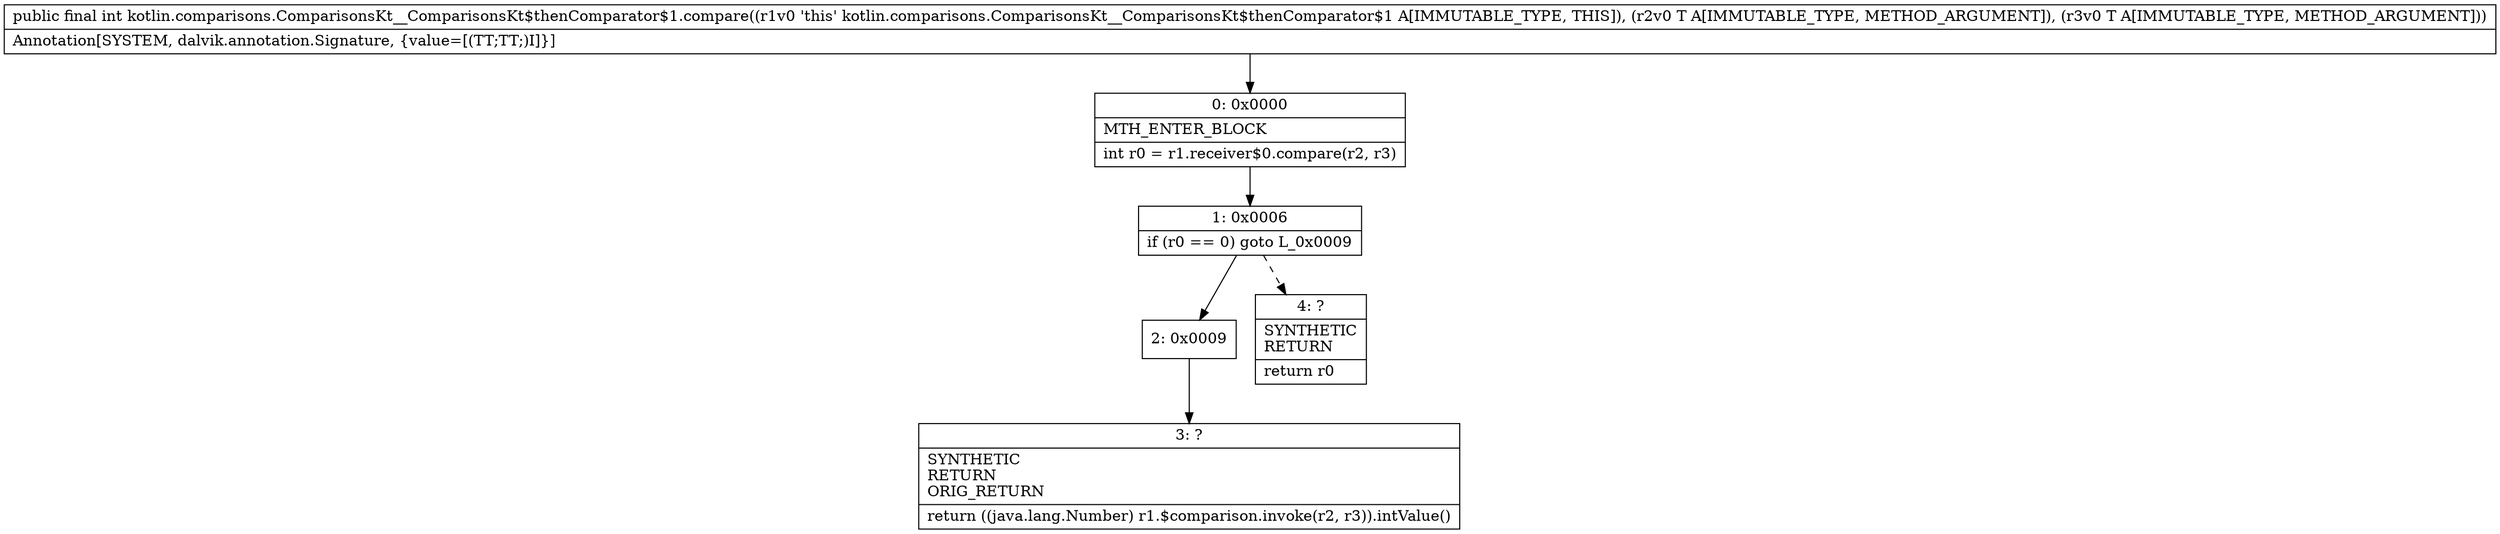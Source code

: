 digraph "CFG forkotlin.comparisons.ComparisonsKt__ComparisonsKt$thenComparator$1.compare(Ljava\/lang\/Object;Ljava\/lang\/Object;)I" {
Node_0 [shape=record,label="{0\:\ 0x0000|MTH_ENTER_BLOCK\l|int r0 = r1.receiver$0.compare(r2, r3)\l}"];
Node_1 [shape=record,label="{1\:\ 0x0006|if (r0 == 0) goto L_0x0009\l}"];
Node_2 [shape=record,label="{2\:\ 0x0009}"];
Node_3 [shape=record,label="{3\:\ ?|SYNTHETIC\lRETURN\lORIG_RETURN\l|return ((java.lang.Number) r1.$comparison.invoke(r2, r3)).intValue()\l}"];
Node_4 [shape=record,label="{4\:\ ?|SYNTHETIC\lRETURN\l|return r0\l}"];
MethodNode[shape=record,label="{public final int kotlin.comparisons.ComparisonsKt__ComparisonsKt$thenComparator$1.compare((r1v0 'this' kotlin.comparisons.ComparisonsKt__ComparisonsKt$thenComparator$1 A[IMMUTABLE_TYPE, THIS]), (r2v0 T A[IMMUTABLE_TYPE, METHOD_ARGUMENT]), (r3v0 T A[IMMUTABLE_TYPE, METHOD_ARGUMENT]))  | Annotation[SYSTEM, dalvik.annotation.Signature, \{value=[(TT;TT;)I]\}]\l}"];
MethodNode -> Node_0;
Node_0 -> Node_1;
Node_1 -> Node_2;
Node_1 -> Node_4[style=dashed];
Node_2 -> Node_3;
}

